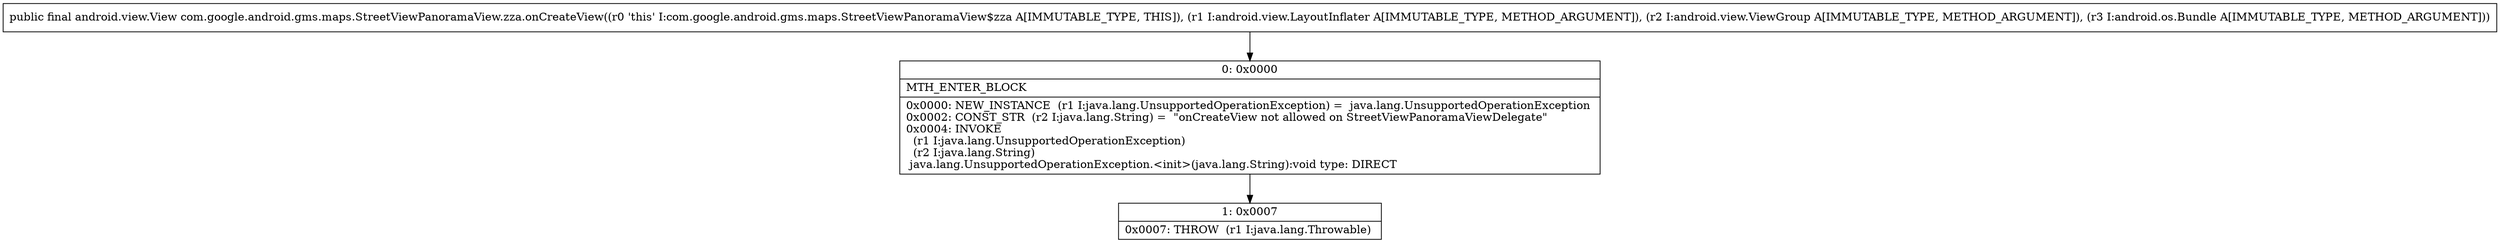 digraph "CFG forcom.google.android.gms.maps.StreetViewPanoramaView.zza.onCreateView(Landroid\/view\/LayoutInflater;Landroid\/view\/ViewGroup;Landroid\/os\/Bundle;)Landroid\/view\/View;" {
Node_0 [shape=record,label="{0\:\ 0x0000|MTH_ENTER_BLOCK\l|0x0000: NEW_INSTANCE  (r1 I:java.lang.UnsupportedOperationException) =  java.lang.UnsupportedOperationException \l0x0002: CONST_STR  (r2 I:java.lang.String) =  \"onCreateView not allowed on StreetViewPanoramaViewDelegate\" \l0x0004: INVOKE  \l  (r1 I:java.lang.UnsupportedOperationException)\l  (r2 I:java.lang.String)\l java.lang.UnsupportedOperationException.\<init\>(java.lang.String):void type: DIRECT \l}"];
Node_1 [shape=record,label="{1\:\ 0x0007|0x0007: THROW  (r1 I:java.lang.Throwable) \l}"];
MethodNode[shape=record,label="{public final android.view.View com.google.android.gms.maps.StreetViewPanoramaView.zza.onCreateView((r0 'this' I:com.google.android.gms.maps.StreetViewPanoramaView$zza A[IMMUTABLE_TYPE, THIS]), (r1 I:android.view.LayoutInflater A[IMMUTABLE_TYPE, METHOD_ARGUMENT]), (r2 I:android.view.ViewGroup A[IMMUTABLE_TYPE, METHOD_ARGUMENT]), (r3 I:android.os.Bundle A[IMMUTABLE_TYPE, METHOD_ARGUMENT])) }"];
MethodNode -> Node_0;
Node_0 -> Node_1;
}

